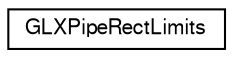 digraph "Graphical Class Hierarchy"
{
  edge [fontname="FreeSans",fontsize="10",labelfontname="FreeSans",labelfontsize="10"];
  node [fontname="FreeSans",fontsize="10",shape=record];
  rankdir="LR";
  Node1 [label="GLXPipeRectLimits",height=0.2,width=0.4,color="black", fillcolor="white", style="filled",URL="$d2/d04/struct_g_l_x_pipe_rect_limits.html"];
}
